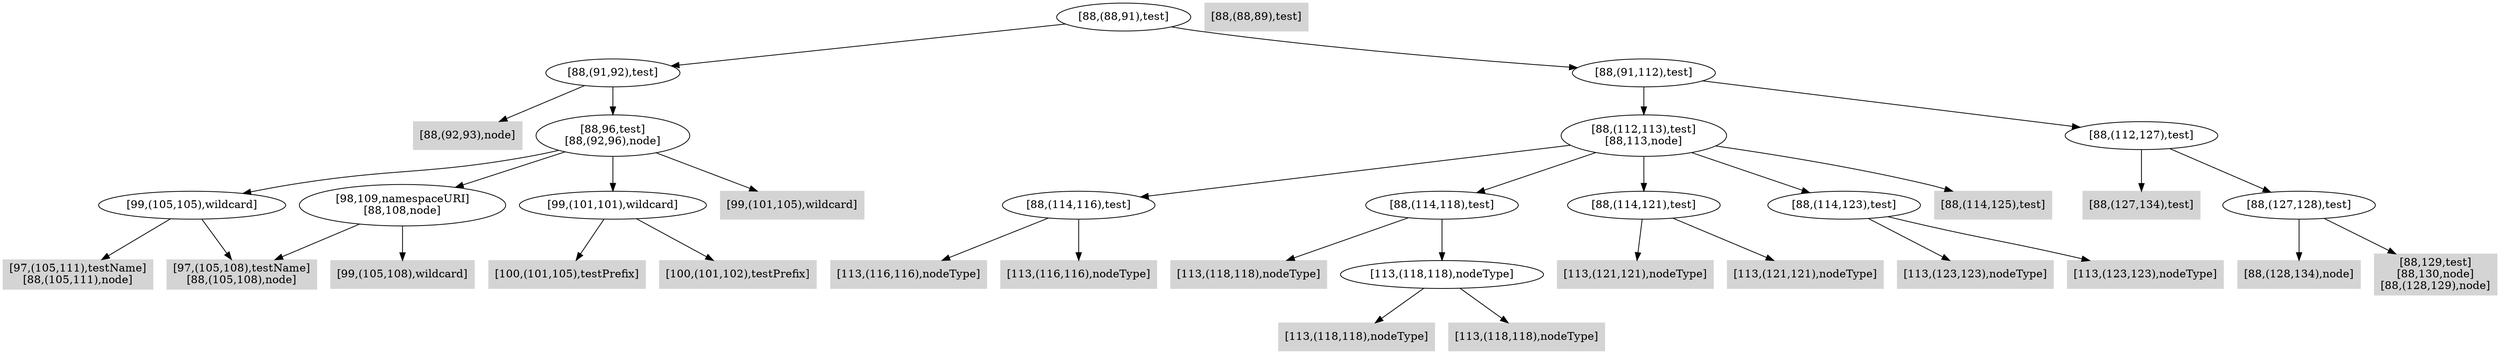 digraph { 
0 [shape=box,style=filled,color=".0 .0 .83",label="[88,129,test]\n[88,130,node]\n[88,(128,129),node]"];
1 [shape=box,style=filled,color=".0 .0 .83",label="[88,(128,134),node]"];
2 [shape=box,style=filled,color=".0 .0 .83",label="[88,(114,125),test]"];
3 [shape=box,style=filled,color=".0 .0 .83",label="[113,(116,116),nodeType]"];
4 [shape=box,style=filled,color=".0 .0 .83",label="[113,(116,116),nodeType]"];
5 [label="[88,(114,116),test]"];
6 [shape=box,style=filled,color=".0 .0 .83",label="[113,(118,118),nodeType]"];
7 [shape=box,style=filled,color=".0 .0 .83",label="[113,(118,118),nodeType]"];
8 [label="[113,(118,118),nodeType]"];
9 [shape=box,style=filled,color=".0 .0 .83",label="[113,(118,118),nodeType]"];
10 [label="[88,(114,118),test]"];
11 [shape=box,style=filled,color=".0 .0 .83",label="[113,(121,121),nodeType]"];
12 [shape=box,style=filled,color=".0 .0 .83",label="[113,(121,121),nodeType]"];
13 [label="[88,(114,121),test]"];
14 [shape=box,style=filled,color=".0 .0 .83",label="[113,(123,123),nodeType]"];
15 [shape=box,style=filled,color=".0 .0 .83",label="[113,(123,123),nodeType]"];
16 [label="[88,(114,123),test]"];
17 [label="[88,(112,113),test]\n[88,113,node]"];
18 [shape=box,style=filled,color=".0 .0 .83",label="[88,(92,93),node]"];
19 [shape=box,style=filled,color=".0 .0 .83",label="[97,(105,108),testName]\n[88,(105,108),node]"];
20 [shape=box,style=filled,color=".0 .0 .83",label="[99,(105,108),wildcard]"];
21 [label="[98,109,namespaceURI]\n[88,108,node]"];
22 [shape=box,style=filled,color=".0 .0 .83",label="[97,(105,111),testName]\n[88,(105,111),node]"];
23 [shape=box,style=filled,color=".0 .0 .83",label="[100,(101,102),testPrefix]"];
24 [shape=box,style=filled,color=".0 .0 .83",label="[100,(101,105),testPrefix]"];
25 [label="[99,(101,101),wildcard]"];
26 [shape=box,style=filled,color=".0 .0 .83",label="[99,(101,105),wildcard]"];
27 [label="[99,(105,105),wildcard]"];
28 [label="[88,96,test]\n[88,(92,96),node]"];
29 [shape=box,style=filled,color=".0 .0 .83",label="[88,(88,89),test]"];
30 [label="[88,(91,92),test]"];
31 [label="[88,(127,128),test]"];
32 [shape=box,style=filled,color=".0 .0 .83",label="[88,(127,134),test]"];
33 [label="[88,(112,127),test]"];
34 [label="[88,(91,112),test]"];
35 [label="[88,(88,91),test]"];
5 -> 3;
5 -> 4;
8 -> 6;
8 -> 7;
10 -> 8;
10 -> 9;
13 -> 11;
13 -> 12;
16 -> 14;
16 -> 15;
17 -> 2;
17 -> 5;
17 -> 10;
17 -> 13;
17 -> 16;
21 -> 19;
21 -> 20;
25 -> 23;
25 -> 24;
27 -> 19;
27 -> 22;
28 -> 21;
28 -> 25;
28 -> 26;
28 -> 27;
30 -> 18;
30 -> 28;
31 -> 0;
31 -> 1;
33 -> 31;
33 -> 32;
34 -> 17;
34 -> 33;
35 -> 30;
35 -> 34;
}